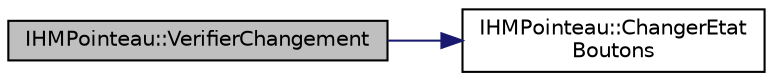 digraph "IHMPointeau::VerifierChangement"
{
 // LATEX_PDF_SIZE
  edge [fontname="Helvetica",fontsize="10",labelfontname="Helvetica",labelfontsize="10"];
  node [fontname="Helvetica",fontsize="10",shape=record];
  rankdir="LR";
  Node1 [label="IHMPointeau::VerifierChangement",height=0.2,width=0.4,color="black", fillcolor="grey75", style="filled", fontcolor="black",tooltip="IHMPointeau::VerifierChangement Verifie si les informations contenue dans les champ sont identiques à..."];
  Node1 -> Node2 [color="midnightblue",fontsize="10",style="solid"];
  Node2 [label="IHMPointeau::ChangerEtat\lBoutons",height=0.2,width=0.4,color="black", fillcolor="white", style="filled",URL="$class_i_h_m_pointeau.html#a21239503e683373a1b14240a15134f02",tooltip="IHMPointeau::ChangerEtatBoutons Permet de changer l'état des boutons sur l'ihm."];
}
